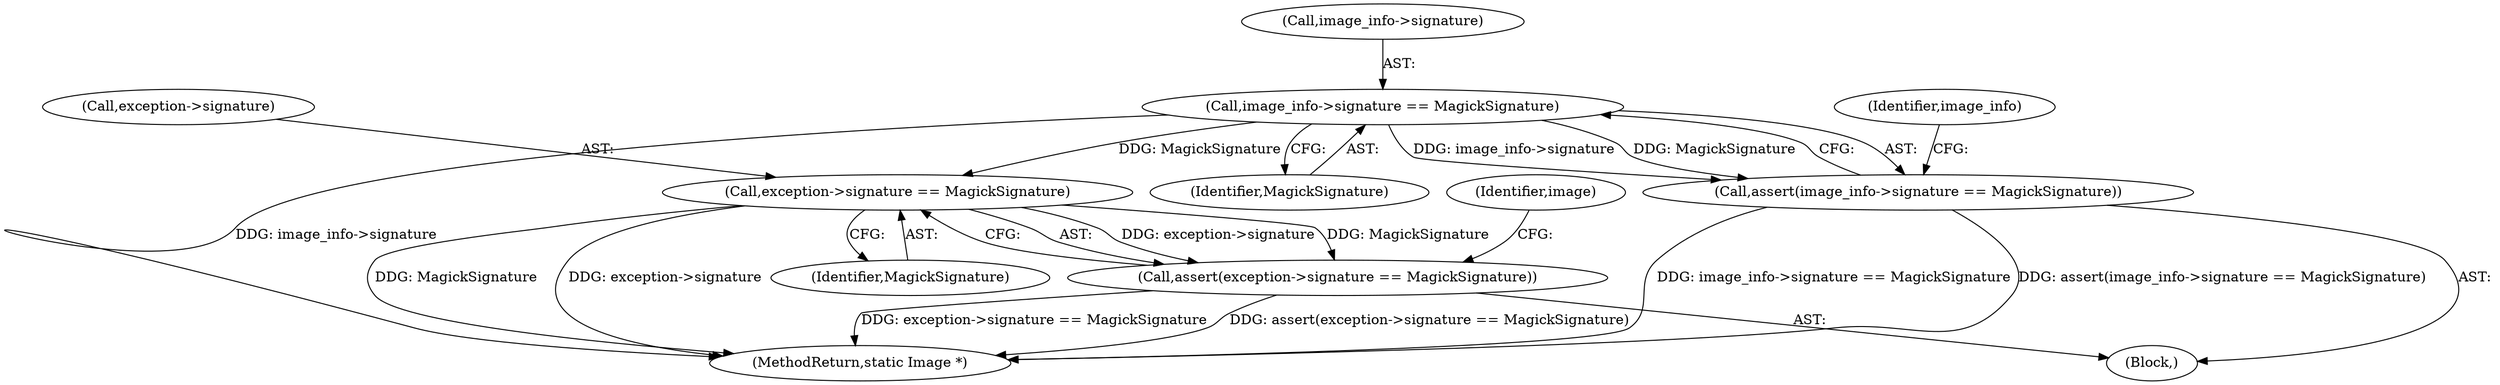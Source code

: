 digraph "0_ImageMagick_0474237508f39c4f783208123431815f1ededb76_1@pointer" {
"1000149" [label="(Call,image_info->signature == MagickSignature)"];
"1000148" [label="(Call,assert(image_info->signature == MagickSignature))"];
"1000176" [label="(Call,exception->signature == MagickSignature)"];
"1000175" [label="(Call,assert(exception->signature == MagickSignature))"];
"1000153" [label="(Identifier,MagickSignature)"];
"1000150" [label="(Call,image_info->signature)"];
"1000175" [label="(Call,assert(exception->signature == MagickSignature))"];
"1000177" [label="(Call,exception->signature)"];
"1000182" [label="(Identifier,image)"];
"1000148" [label="(Call,assert(image_info->signature == MagickSignature))"];
"1000176" [label="(Call,exception->signature == MagickSignature)"];
"1000149" [label="(Call,image_info->signature == MagickSignature)"];
"1000157" [label="(Identifier,image_info)"];
"1000180" [label="(Identifier,MagickSignature)"];
"1002358" [label="(MethodReturn,static Image *)"];
"1000120" [label="(Block,)"];
"1000149" -> "1000148"  [label="AST: "];
"1000149" -> "1000153"  [label="CFG: "];
"1000150" -> "1000149"  [label="AST: "];
"1000153" -> "1000149"  [label="AST: "];
"1000148" -> "1000149"  [label="CFG: "];
"1000149" -> "1002358"  [label="DDG: image_info->signature"];
"1000149" -> "1000148"  [label="DDG: image_info->signature"];
"1000149" -> "1000148"  [label="DDG: MagickSignature"];
"1000149" -> "1000176"  [label="DDG: MagickSignature"];
"1000148" -> "1000120"  [label="AST: "];
"1000157" -> "1000148"  [label="CFG: "];
"1000148" -> "1002358"  [label="DDG: image_info->signature == MagickSignature"];
"1000148" -> "1002358"  [label="DDG: assert(image_info->signature == MagickSignature)"];
"1000176" -> "1000175"  [label="AST: "];
"1000176" -> "1000180"  [label="CFG: "];
"1000177" -> "1000176"  [label="AST: "];
"1000180" -> "1000176"  [label="AST: "];
"1000175" -> "1000176"  [label="CFG: "];
"1000176" -> "1002358"  [label="DDG: MagickSignature"];
"1000176" -> "1002358"  [label="DDG: exception->signature"];
"1000176" -> "1000175"  [label="DDG: exception->signature"];
"1000176" -> "1000175"  [label="DDG: MagickSignature"];
"1000175" -> "1000120"  [label="AST: "];
"1000182" -> "1000175"  [label="CFG: "];
"1000175" -> "1002358"  [label="DDG: exception->signature == MagickSignature"];
"1000175" -> "1002358"  [label="DDG: assert(exception->signature == MagickSignature)"];
}
